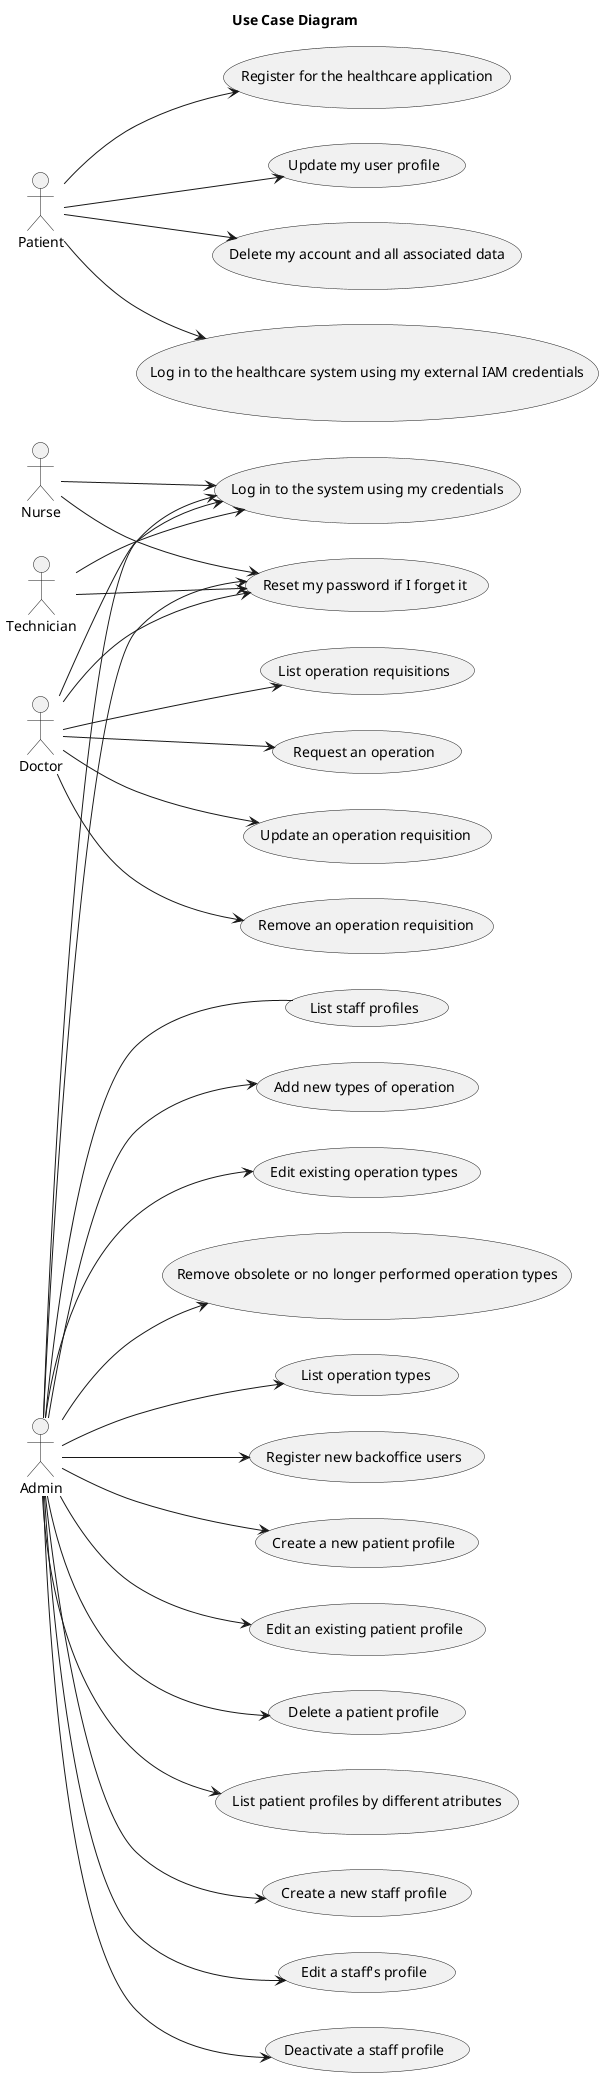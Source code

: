 @startuml
'skinparam monochrome true
skinparam packageStyle rectangle
'skinparam shadowing false

skinparam rectangle{
    BorderColor yellow
}

title Use Case Diagram
left to right direction

    actor "Admin" as Admin
    actor "Doctor" as Doctor
    actor "Nurse" as Nurse
    actor "Technician" as Technician
    actor "Patient" as Patient

    usecase "Register new backoffice users" as RegisterNewBackofficeUsers
    usecase "Reset my password if I forget it" as ResetMyPasswordIfIForgetIt
    usecase "Register for the healthcare application" as RegisterForHealthcareApplication
    usecase "Update my user profile" as  UpdateMyUserProfile
    usecase "Delete my account and all associated data" as DeleteMyAccountAndAllAssociatedData
    usecase "Log in to the system using my credentials" as LogInToTheSystemUsingMyCredentials
    usecase "Log in to the healthcare system using my external IAM credentials" as LogInToTheHealthcareSystemUsingMyExternalIAMCredentials
    usecase "Create a new patient profile" as CreateANewPatientProfile
    usecase "Edit an existing patient profile" as EditAnExistingPatientProfile
    usecase "Delete a patient profile" as DeleteAPatientProfile
    usecase "List patient profiles by different atributes" as ListPatientProfilesByDifferentAtributes
    usecase "Create a new staff profile" as CreateANewStaffProfile
    usecase "Edit a staff's profile" as EditAStaffsProfile
    usecase "Deactivate a staff profile" as DeactivateAStaffProfile
    usecase "List staff profiles" as ListStaffProfiles
    usecase "Request an operation" as RequestAnOperation
    usecase "Update an operation requisition" as UpdateAnOperationRequisition
    usecase "Remove an operation requisition" as RemoveAnOperationRequisition
    usecase "List operation requisitions" as ListOperationRequisitions
    usecase "Add new types of operation" as AddNewTypesOfOperation
    usecase "Edit existing operation types" as EditExistingOperationTypes
    usecase "Remove obsolete or no longer performed operation types" as RemoveObsoleteOrNoLongerPerformedOperationTypes
    usecase " List operation types" as ListOperationTypes

    Admin --> RegisterNewBackofficeUsers
    Admin --> ResetMyPasswordIfIForgetIt
    Doctor --> ResetMyPasswordIfIForgetIt
    Nurse --> ResetMyPasswordIfIForgetIt
    Technician --> ResetMyPasswordIfIForgetIt
    Patient --> RegisterForHealthcareApplication
    Patient --> UpdateMyUserProfile
    Patient --> DeleteMyAccountAndAllAssociatedData
    Admin --> LogInToTheSystemUsingMyCredentials
    Doctor --> LogInToTheSystemUsingMyCredentials
    Nurse --> LogInToTheSystemUsingMyCredentials
    Technician --> LogInToTheSystemUsingMyCredentials
    Patient --> LogInToTheHealthcareSystemUsingMyExternalIAMCredentials
    Admin --> CreateANewPatientProfile
    Admin --> EditAnExistingPatientProfile
    Admin --> DeleteAPatientProfile
    Admin --> ListPatientProfilesByDifferentAtributes
    Admin --> CreateANewStaffProfile
    Admin --> EditAStaffsProfile
    Admin -- ListStaffProfiles
    Admin --> DeactivateAStaffProfile
    Doctor --> RequestAnOperation
    Doctor --> UpdateAnOperationRequisition
    Doctor --> RemoveAnOperationRequisition
    Doctor --> ListOperationRequisitions
    Admin --> AddNewTypesOfOperation
    Admin --> EditExistingOperationTypes
    Admin --> RemoveObsoleteOrNoLongerPerformedOperationTypes
    Admin --> ListOperationTypes

@enduml